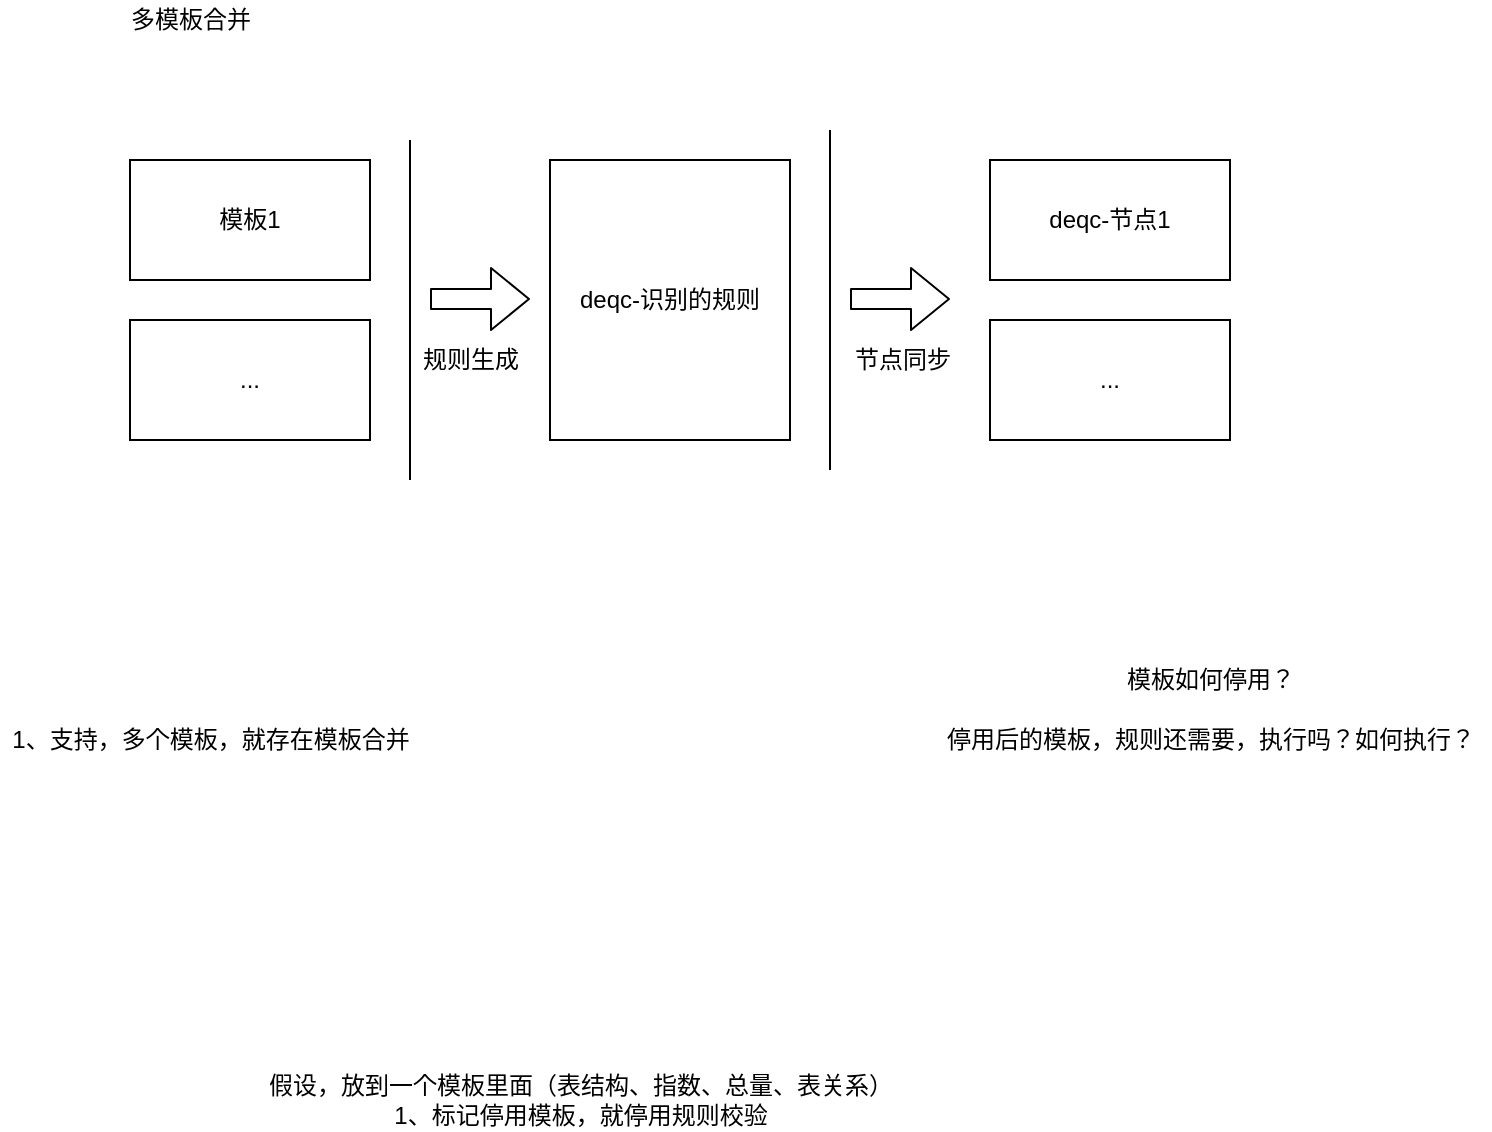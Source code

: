 <mxfile version="14.6.11" type="github">
  <diagram id="WUAuQ661FUCSZRNOvEQn" name="Page-1">
    <mxGraphModel dx="1127" dy="771" grid="1" gridSize="10" guides="1" tooltips="1" connect="1" arrows="1" fold="1" page="1" pageScale="1" pageWidth="827" pageHeight="1169" math="0" shadow="0">
      <root>
        <mxCell id="0" />
        <mxCell id="1" parent="0" />
        <mxCell id="XsgKN6pSHH5uCLjIUDn7-3" value="模板1" style="rounded=0;whiteSpace=wrap;html=1;" vertex="1" parent="1">
          <mxGeometry x="80" y="200" width="120" height="60" as="geometry" />
        </mxCell>
        <mxCell id="XsgKN6pSHH5uCLjIUDn7-4" value="..." style="rounded=0;whiteSpace=wrap;html=1;" vertex="1" parent="1">
          <mxGeometry x="80" y="280" width="120" height="60" as="geometry" />
        </mxCell>
        <mxCell id="XsgKN6pSHH5uCLjIUDn7-6" value="" style="endArrow=none;html=1;" edge="1" parent="1">
          <mxGeometry width="50" height="50" relative="1" as="geometry">
            <mxPoint x="220" y="360" as="sourcePoint" />
            <mxPoint x="220" y="190" as="targetPoint" />
          </mxGeometry>
        </mxCell>
        <mxCell id="XsgKN6pSHH5uCLjIUDn7-7" value="多模板合并" style="text;html=1;align=center;verticalAlign=middle;resizable=0;points=[];autosize=1;strokeColor=none;" vertex="1" parent="1">
          <mxGeometry x="70" y="120" width="80" height="20" as="geometry" />
        </mxCell>
        <mxCell id="XsgKN6pSHH5uCLjIUDn7-8" value="deqc-识别的规则" style="rounded=0;whiteSpace=wrap;html=1;" vertex="1" parent="1">
          <mxGeometry x="290" y="200" width="120" height="140" as="geometry" />
        </mxCell>
        <mxCell id="XsgKN6pSHH5uCLjIUDn7-9" value="" style="shape=flexArrow;endArrow=classic;html=1;" edge="1" parent="1">
          <mxGeometry width="50" height="50" relative="1" as="geometry">
            <mxPoint x="230" y="269.5" as="sourcePoint" />
            <mxPoint x="280" y="269.5" as="targetPoint" />
          </mxGeometry>
        </mxCell>
        <mxCell id="XsgKN6pSHH5uCLjIUDn7-10" value="规则生成" style="text;html=1;align=center;verticalAlign=middle;resizable=0;points=[];autosize=1;strokeColor=none;" vertex="1" parent="1">
          <mxGeometry x="220" y="290" width="60" height="20" as="geometry" />
        </mxCell>
        <mxCell id="XsgKN6pSHH5uCLjIUDn7-11" value="deqc-节点1" style="rounded=0;whiteSpace=wrap;html=1;" vertex="1" parent="1">
          <mxGeometry x="510" y="200" width="120" height="60" as="geometry" />
        </mxCell>
        <mxCell id="XsgKN6pSHH5uCLjIUDn7-12" value="..." style="rounded=0;whiteSpace=wrap;html=1;" vertex="1" parent="1">
          <mxGeometry x="510" y="280" width="120" height="60" as="geometry" />
        </mxCell>
        <mxCell id="XsgKN6pSHH5uCLjIUDn7-16" value="" style="endArrow=none;html=1;" edge="1" parent="1">
          <mxGeometry width="50" height="50" relative="1" as="geometry">
            <mxPoint x="430" y="355" as="sourcePoint" />
            <mxPoint x="430" y="185" as="targetPoint" />
          </mxGeometry>
        </mxCell>
        <mxCell id="XsgKN6pSHH5uCLjIUDn7-17" value="" style="shape=flexArrow;endArrow=classic;html=1;" edge="1" parent="1">
          <mxGeometry width="50" height="50" relative="1" as="geometry">
            <mxPoint x="440" y="269.5" as="sourcePoint" />
            <mxPoint x="490" y="269.5" as="targetPoint" />
          </mxGeometry>
        </mxCell>
        <mxCell id="XsgKN6pSHH5uCLjIUDn7-18" value="" style="endArrow=none;html=1;" edge="1" parent="1">
          <mxGeometry width="50" height="50" relative="1" as="geometry">
            <mxPoint x="220" y="360" as="sourcePoint" />
            <mxPoint x="220" y="190" as="targetPoint" />
          </mxGeometry>
        </mxCell>
        <mxCell id="XsgKN6pSHH5uCLjIUDn7-19" value="节点同步" style="text;html=1;align=center;verticalAlign=middle;resizable=0;points=[];autosize=1;strokeColor=none;" vertex="1" parent="1">
          <mxGeometry x="436" y="290" width="60" height="20" as="geometry" />
        </mxCell>
        <mxCell id="XsgKN6pSHH5uCLjIUDn7-20" value="1、支持，多个模板，就存在模板合并" style="text;html=1;align=center;verticalAlign=middle;resizable=0;points=[];autosize=1;strokeColor=none;" vertex="1" parent="1">
          <mxGeometry x="15" y="480" width="210" height="20" as="geometry" />
        </mxCell>
        <mxCell id="XsgKN6pSHH5uCLjIUDn7-22" value="模板如何停用？" style="text;html=1;align=center;verticalAlign=middle;resizable=0;points=[];autosize=1;strokeColor=none;" vertex="1" parent="1">
          <mxGeometry x="570" y="450" width="100" height="20" as="geometry" />
        </mxCell>
        <mxCell id="XsgKN6pSHH5uCLjIUDn7-23" value="停用后的模板，规则还需要，执行吗？如何执行？&lt;br&gt;" style="text;html=1;align=center;verticalAlign=middle;resizable=0;points=[];autosize=1;strokeColor=none;" vertex="1" parent="1">
          <mxGeometry x="480" y="480" width="280" height="20" as="geometry" />
        </mxCell>
        <mxCell id="XsgKN6pSHH5uCLjIUDn7-24" value="假设，放到一个模板里面（表结构、指数、总量、表关系）&lt;br&gt;1、标记停用模板，就停用规则校验" style="text;html=1;align=center;verticalAlign=middle;resizable=0;points=[];autosize=1;strokeColor=none;" vertex="1" parent="1">
          <mxGeometry x="140" y="655" width="330" height="30" as="geometry" />
        </mxCell>
      </root>
    </mxGraphModel>
  </diagram>
</mxfile>
